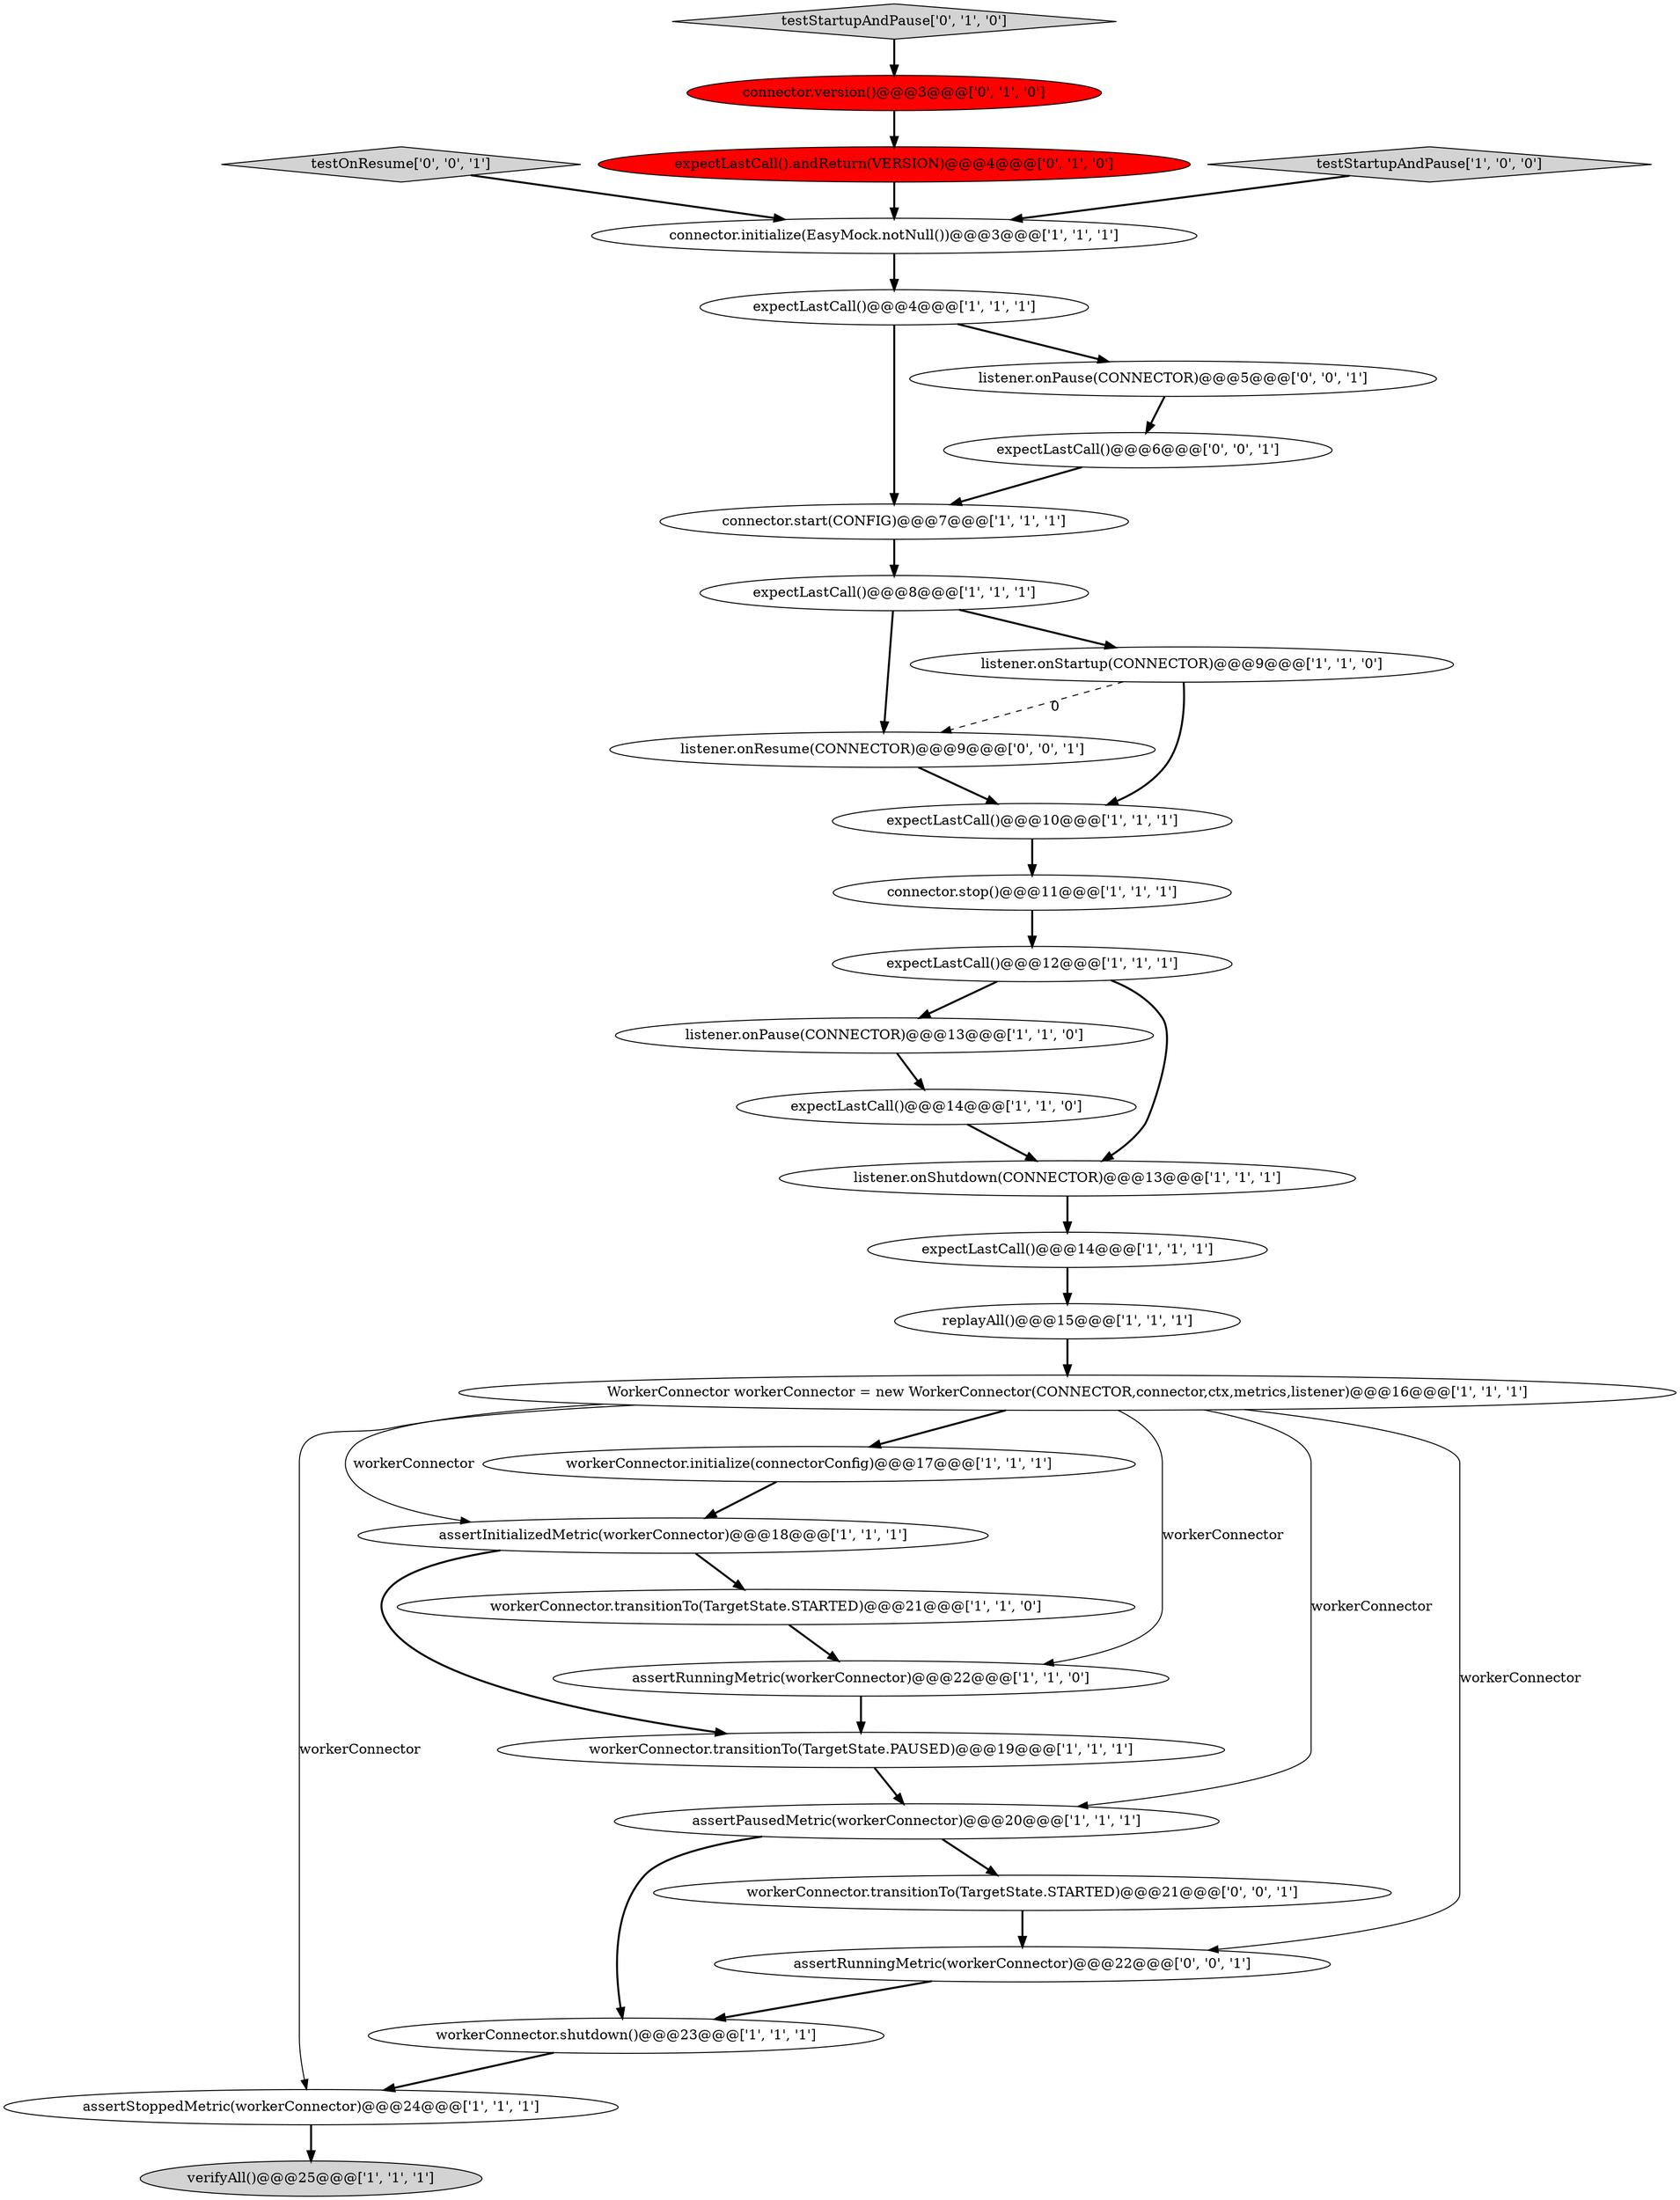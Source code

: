 digraph {
2 [style = filled, label = "expectLastCall()@@@14@@@['1', '1', '0']", fillcolor = white, shape = ellipse image = "AAA0AAABBB1BBB"];
29 [style = filled, label = "listener.onPause(CONNECTOR)@@@5@@@['0', '0', '1']", fillcolor = white, shape = ellipse image = "AAA0AAABBB3BBB"];
32 [style = filled, label = "listener.onResume(CONNECTOR)@@@9@@@['0', '0', '1']", fillcolor = white, shape = ellipse image = "AAA0AAABBB3BBB"];
13 [style = filled, label = "expectLastCall()@@@4@@@['1', '1', '1']", fillcolor = white, shape = ellipse image = "AAA0AAABBB1BBB"];
6 [style = filled, label = "expectLastCall()@@@10@@@['1', '1', '1']", fillcolor = white, shape = ellipse image = "AAA0AAABBB1BBB"];
12 [style = filled, label = "connector.initialize(EasyMock.notNull())@@@3@@@['1', '1', '1']", fillcolor = white, shape = ellipse image = "AAA0AAABBB1BBB"];
16 [style = filled, label = "connector.stop()@@@11@@@['1', '1', '1']", fillcolor = white, shape = ellipse image = "AAA0AAABBB1BBB"];
3 [style = filled, label = "assertStoppedMetric(workerConnector)@@@24@@@['1', '1', '1']", fillcolor = white, shape = ellipse image = "AAA0AAABBB1BBB"];
28 [style = filled, label = "assertRunningMetric(workerConnector)@@@22@@@['0', '0', '1']", fillcolor = white, shape = ellipse image = "AAA0AAABBB3BBB"];
23 [style = filled, label = "verifyAll()@@@25@@@['1', '1', '1']", fillcolor = lightgray, shape = ellipse image = "AAA0AAABBB1BBB"];
31 [style = filled, label = "testOnResume['0', '0', '1']", fillcolor = lightgray, shape = diamond image = "AAA0AAABBB3BBB"];
27 [style = filled, label = "expectLastCall()@@@6@@@['0', '0', '1']", fillcolor = white, shape = ellipse image = "AAA0AAABBB3BBB"];
14 [style = filled, label = "expectLastCall()@@@14@@@['1', '1', '1']", fillcolor = white, shape = ellipse image = "AAA0AAABBB1BBB"];
1 [style = filled, label = "listener.onPause(CONNECTOR)@@@13@@@['1', '1', '0']", fillcolor = white, shape = ellipse image = "AAA0AAABBB1BBB"];
18 [style = filled, label = "expectLastCall()@@@8@@@['1', '1', '1']", fillcolor = white, shape = ellipse image = "AAA0AAABBB1BBB"];
25 [style = filled, label = "expectLastCall().andReturn(VERSION)@@@4@@@['0', '1', '0']", fillcolor = red, shape = ellipse image = "AAA1AAABBB2BBB"];
21 [style = filled, label = "WorkerConnector workerConnector = new WorkerConnector(CONNECTOR,connector,ctx,metrics,listener)@@@16@@@['1', '1', '1']", fillcolor = white, shape = ellipse image = "AAA0AAABBB1BBB"];
17 [style = filled, label = "replayAll()@@@15@@@['1', '1', '1']", fillcolor = white, shape = ellipse image = "AAA0AAABBB1BBB"];
0 [style = filled, label = "workerConnector.initialize(connectorConfig)@@@17@@@['1', '1', '1']", fillcolor = white, shape = ellipse image = "AAA0AAABBB1BBB"];
4 [style = filled, label = "assertInitializedMetric(workerConnector)@@@18@@@['1', '1', '1']", fillcolor = white, shape = ellipse image = "AAA0AAABBB1BBB"];
20 [style = filled, label = "workerConnector.transitionTo(TargetState.PAUSED)@@@19@@@['1', '1', '1']", fillcolor = white, shape = ellipse image = "AAA0AAABBB1BBB"];
15 [style = filled, label = "testStartupAndPause['1', '0', '0']", fillcolor = lightgray, shape = diamond image = "AAA0AAABBB1BBB"];
19 [style = filled, label = "workerConnector.transitionTo(TargetState.STARTED)@@@21@@@['1', '1', '0']", fillcolor = white, shape = ellipse image = "AAA0AAABBB1BBB"];
8 [style = filled, label = "assertPausedMetric(workerConnector)@@@20@@@['1', '1', '1']", fillcolor = white, shape = ellipse image = "AAA0AAABBB1BBB"];
26 [style = filled, label = "connector.version()@@@3@@@['0', '1', '0']", fillcolor = red, shape = ellipse image = "AAA1AAABBB2BBB"];
10 [style = filled, label = "listener.onShutdown(CONNECTOR)@@@13@@@['1', '1', '1']", fillcolor = white, shape = ellipse image = "AAA0AAABBB1BBB"];
7 [style = filled, label = "expectLastCall()@@@12@@@['1', '1', '1']", fillcolor = white, shape = ellipse image = "AAA0AAABBB1BBB"];
5 [style = filled, label = "workerConnector.shutdown()@@@23@@@['1', '1', '1']", fillcolor = white, shape = ellipse image = "AAA0AAABBB1BBB"];
9 [style = filled, label = "listener.onStartup(CONNECTOR)@@@9@@@['1', '1', '0']", fillcolor = white, shape = ellipse image = "AAA0AAABBB1BBB"];
24 [style = filled, label = "testStartupAndPause['0', '1', '0']", fillcolor = lightgray, shape = diamond image = "AAA0AAABBB2BBB"];
22 [style = filled, label = "assertRunningMetric(workerConnector)@@@22@@@['1', '1', '0']", fillcolor = white, shape = ellipse image = "AAA0AAABBB1BBB"];
11 [style = filled, label = "connector.start(CONFIG)@@@7@@@['1', '1', '1']", fillcolor = white, shape = ellipse image = "AAA0AAABBB1BBB"];
30 [style = filled, label = "workerConnector.transitionTo(TargetState.STARTED)@@@21@@@['0', '0', '1']", fillcolor = white, shape = ellipse image = "AAA0AAABBB3BBB"];
5->3 [style = bold, label=""];
8->30 [style = bold, label=""];
28->5 [style = bold, label=""];
7->1 [style = bold, label=""];
21->0 [style = bold, label=""];
10->14 [style = bold, label=""];
7->10 [style = bold, label=""];
21->28 [style = solid, label="workerConnector"];
26->25 [style = bold, label=""];
4->19 [style = bold, label=""];
16->7 [style = bold, label=""];
14->17 [style = bold, label=""];
2->10 [style = bold, label=""];
13->11 [style = bold, label=""];
21->22 [style = solid, label="workerConnector"];
32->6 [style = bold, label=""];
31->12 [style = bold, label=""];
11->18 [style = bold, label=""];
21->3 [style = solid, label="workerConnector"];
9->32 [style = dashed, label="0"];
9->6 [style = bold, label=""];
12->13 [style = bold, label=""];
24->26 [style = bold, label=""];
29->27 [style = bold, label=""];
3->23 [style = bold, label=""];
20->8 [style = bold, label=""];
13->29 [style = bold, label=""];
21->8 [style = solid, label="workerConnector"];
30->28 [style = bold, label=""];
8->5 [style = bold, label=""];
22->20 [style = bold, label=""];
27->11 [style = bold, label=""];
25->12 [style = bold, label=""];
0->4 [style = bold, label=""];
6->16 [style = bold, label=""];
4->20 [style = bold, label=""];
18->9 [style = bold, label=""];
18->32 [style = bold, label=""];
21->4 [style = solid, label="workerConnector"];
1->2 [style = bold, label=""];
15->12 [style = bold, label=""];
19->22 [style = bold, label=""];
17->21 [style = bold, label=""];
}
